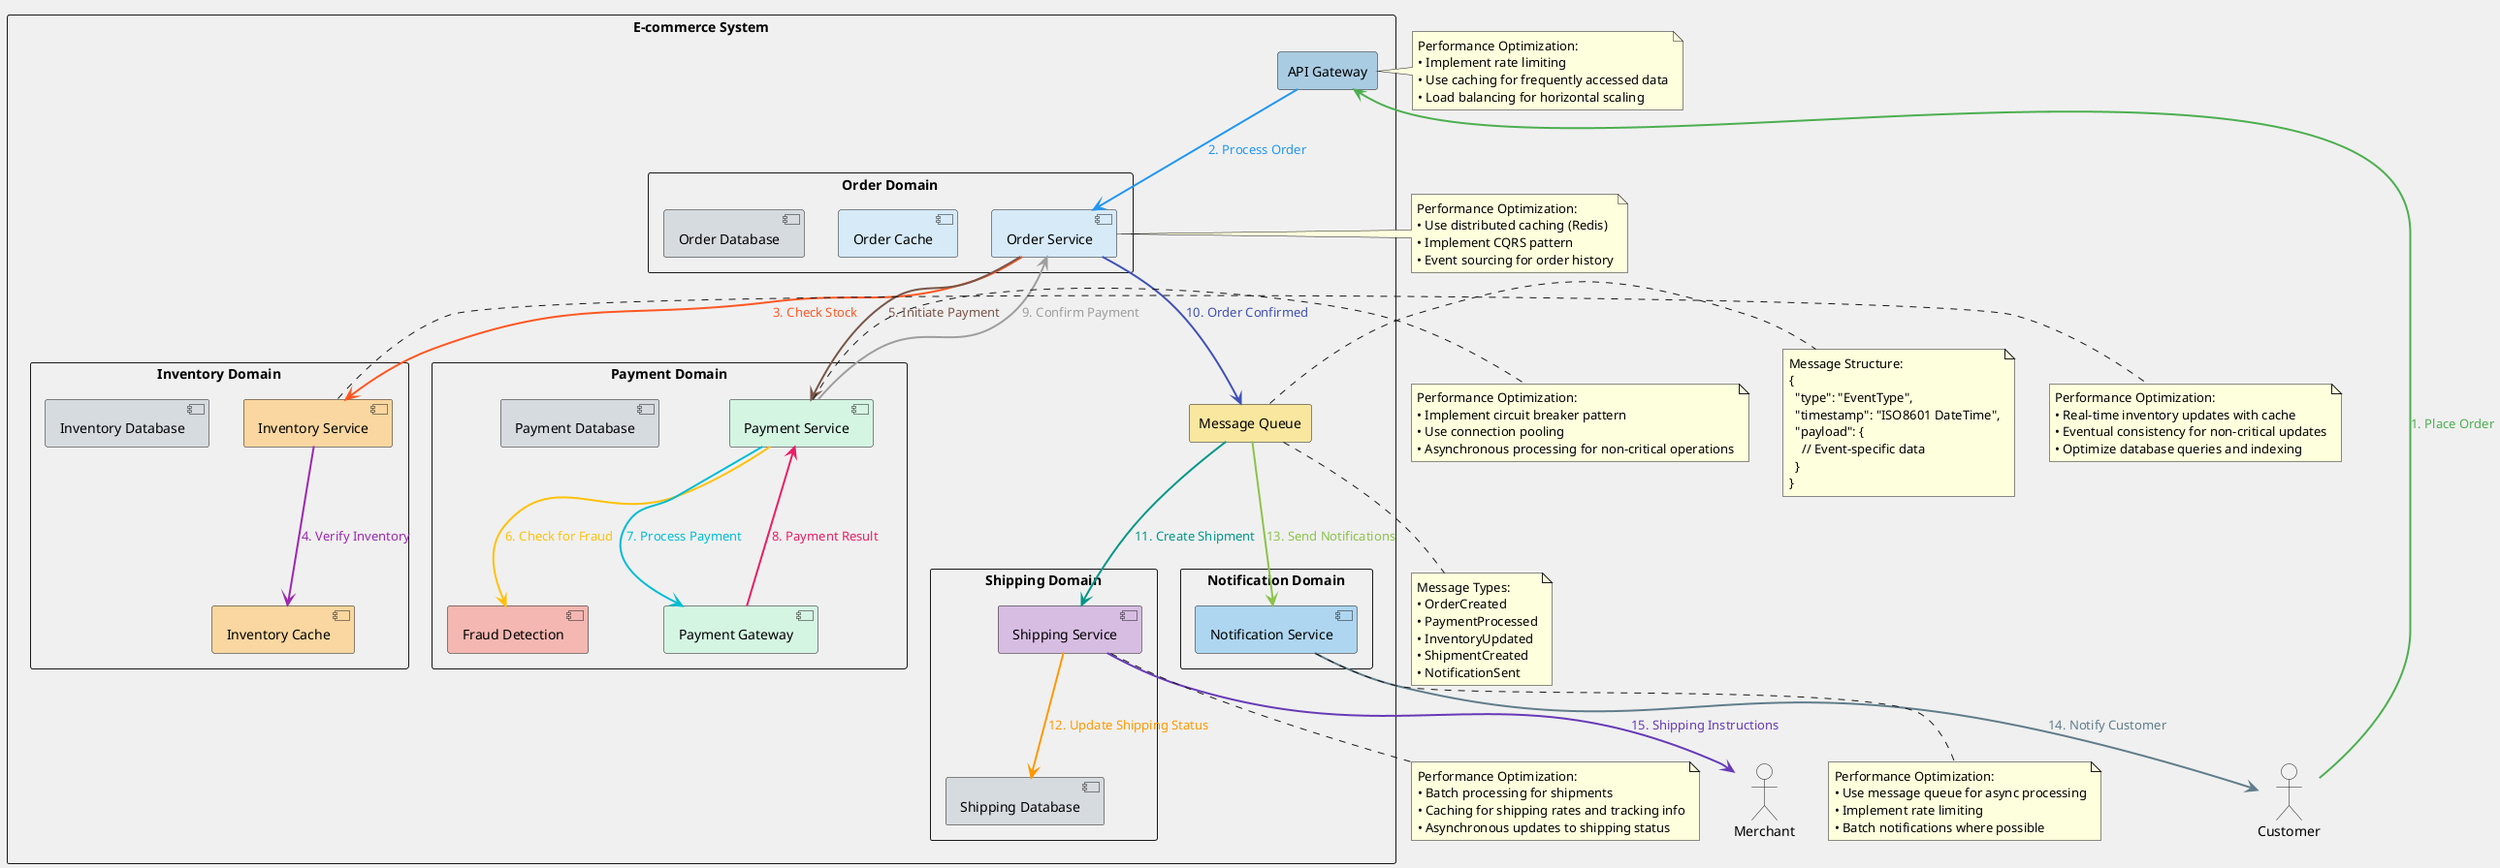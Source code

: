 @startuml Order Payment and Shipping System Architecture

skinparam backgroundColor #F0F0F0
allowmixing
!pragma layout dot

rectangle "E-commerce System" {
    rectangle "API Gateway" as apiGateway #A9CCE3
    
    rectangle "Order Domain" {
        component "Order Service" as orderService #D6EAF8
        component "Order Cache" as orderCache #D6EAF8
        component "Order Database" as orderDB #D6DBDF
    }
    
    rectangle "Payment Domain" {
        component "Payment Service" as paymentService #D5F5E3
        component "Payment Gateway" as paymentGateway #D5F5E3
        component "Fraud Detection" as fraudDetection #F5B7B1
        component "Payment Database" as paymentDB #D6DBDF
    }
    
    rectangle "Inventory Domain" {
        component "Inventory Service" as inventoryService #FAD7A0
        component "Inventory Cache" as inventoryCache #FAD7A0
        component "Inventory Database" as inventoryDB #D6DBDF
    }
    
    rectangle "Shipping Domain" {
        component "Shipping Service" as shippingService #D7BDE2
        component "Shipping Database" as shippingDB #D6DBDF
    }
    
    rectangle "Notification Domain" {
        component "Notification Service" as notificationService #AED6F1
    }
    
    rectangle "Message Queue" as messageQueue #F9E79F
}

actor "Customer" as customer
actor "Merchant" as merchant

customer -[#4CAF50,thickness=2]-> apiGateway : <color:#4CAF50>1. Place Order</color>
apiGateway -[#2196F3,thickness=2]-> orderService : <color:#2196F3>2. Process Order</color>
orderService -[#FF5722,thickness=2]-> inventoryService : <color:#FF5722>3. Check Stock</color>
inventoryService -[#9C27B0,thickness=2]-> inventoryCache : <color:#9C27B0>4. Verify Inventory</color>
orderService -[#795548,thickness=2]-> paymentService : <color:#795548>5. Initiate Payment</color>
paymentService -[#FFC107,thickness=2]-> fraudDetection : <color:#FFC107>6. Check for Fraud</color>
paymentService -[#00BCD4,thickness=2]-> paymentGateway : <color:#00BCD4>7. Process Payment</color>
paymentGateway -[#E91E63,thickness=2]-> paymentService : <color:#E91E63>8. Payment Result</color>
paymentService -[#9E9E9E,thickness=2]-> orderService : <color:#9E9E9E>9. Confirm Payment</color>
orderService -[#3F51B5,thickness=2]-> messageQueue : <color:#3F51B5>10. Order Confirmed</color>
messageQueue -[#009688,thickness=2]-> shippingService : <color:#009688>11. Create Shipment</color>
shippingService -[#FF9800,thickness=2]-> shippingDB : <color:#FF9800>12. Update Shipping Status</color>
messageQueue -[#8BC34A,thickness=2]-> notificationService : <color:#8BC34A>13. Send Notifications</color>
notificationService -[#607D8B,thickness=2]-> customer : <color:#607D8B>14. Notify Customer</color>
shippingService -[#673AB7,thickness=2]-> merchant : <color:#673AB7>15. Shipping Instructions</color>

note right of apiGateway
Performance Optimization:
• Implement rate limiting
• Use caching for frequently accessed data
• Load balancing for horizontal scaling
end note

note right of orderService
Performance Optimization:
• Use distributed caching (Redis)
• Implement CQRS pattern
• Event sourcing for order history
end note

note right of inventoryService
Performance Optimization:
• Real-time inventory updates with cache
• Eventual consistency for non-critical updates
• Optimize database queries and indexing
end note

note right of paymentService
Performance Optimization:
• Implement circuit breaker pattern
• Use connection pooling
• Asynchronous processing for non-critical operations
end note

note bottom of shippingService
Performance Optimization:
• Batch processing for shipments
• Caching for shipping rates and tracking info
• Asynchronous updates to shipping status
end note

note bottom of notificationService
Performance Optimization:
• Use message queue for async processing
• Implement rate limiting
• Batch notifications where possible
end note

note bottom of messageQueue
Message Types:
• OrderCreated
• PaymentProcessed
• InventoryUpdated
• ShipmentCreated
• NotificationSent
end note

note right of messageQueue
Message Structure:
{
  "type": "EventType",
  "timestamp": "ISO8601 DateTime",
  "payload": {
    // Event-specific data
  }
}
end note

@enduml
